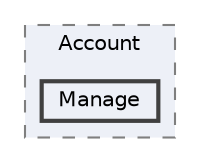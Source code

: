 digraph "E:/Users/venel/Desktop/TravellerV2/traveller/Traveller-Server/Areas/Identity/Pages/Account/Manage"
{
 // LATEX_PDF_SIZE
  bgcolor="transparent";
  edge [fontname=Helvetica,fontsize=10,labelfontname=Helvetica,labelfontsize=10];
  node [fontname=Helvetica,fontsize=10,shape=box,height=0.2,width=0.4];
  compound=true
  subgraph clusterdir_0bb2a1744a56c3895a7846640fedfd6e {
    graph [ bgcolor="#edf0f7", pencolor="grey50", label="Account", fontname=Helvetica,fontsize=10 style="filled,dashed", URL="dir_0bb2a1744a56c3895a7846640fedfd6e.html",tooltip=""]
  dir_8a00b0e3156dc554448956185cf314ef [label="Manage", fillcolor="#edf0f7", color="grey25", style="filled,bold", URL="dir_8a00b0e3156dc554448956185cf314ef.html",tooltip=""];
  }
}
